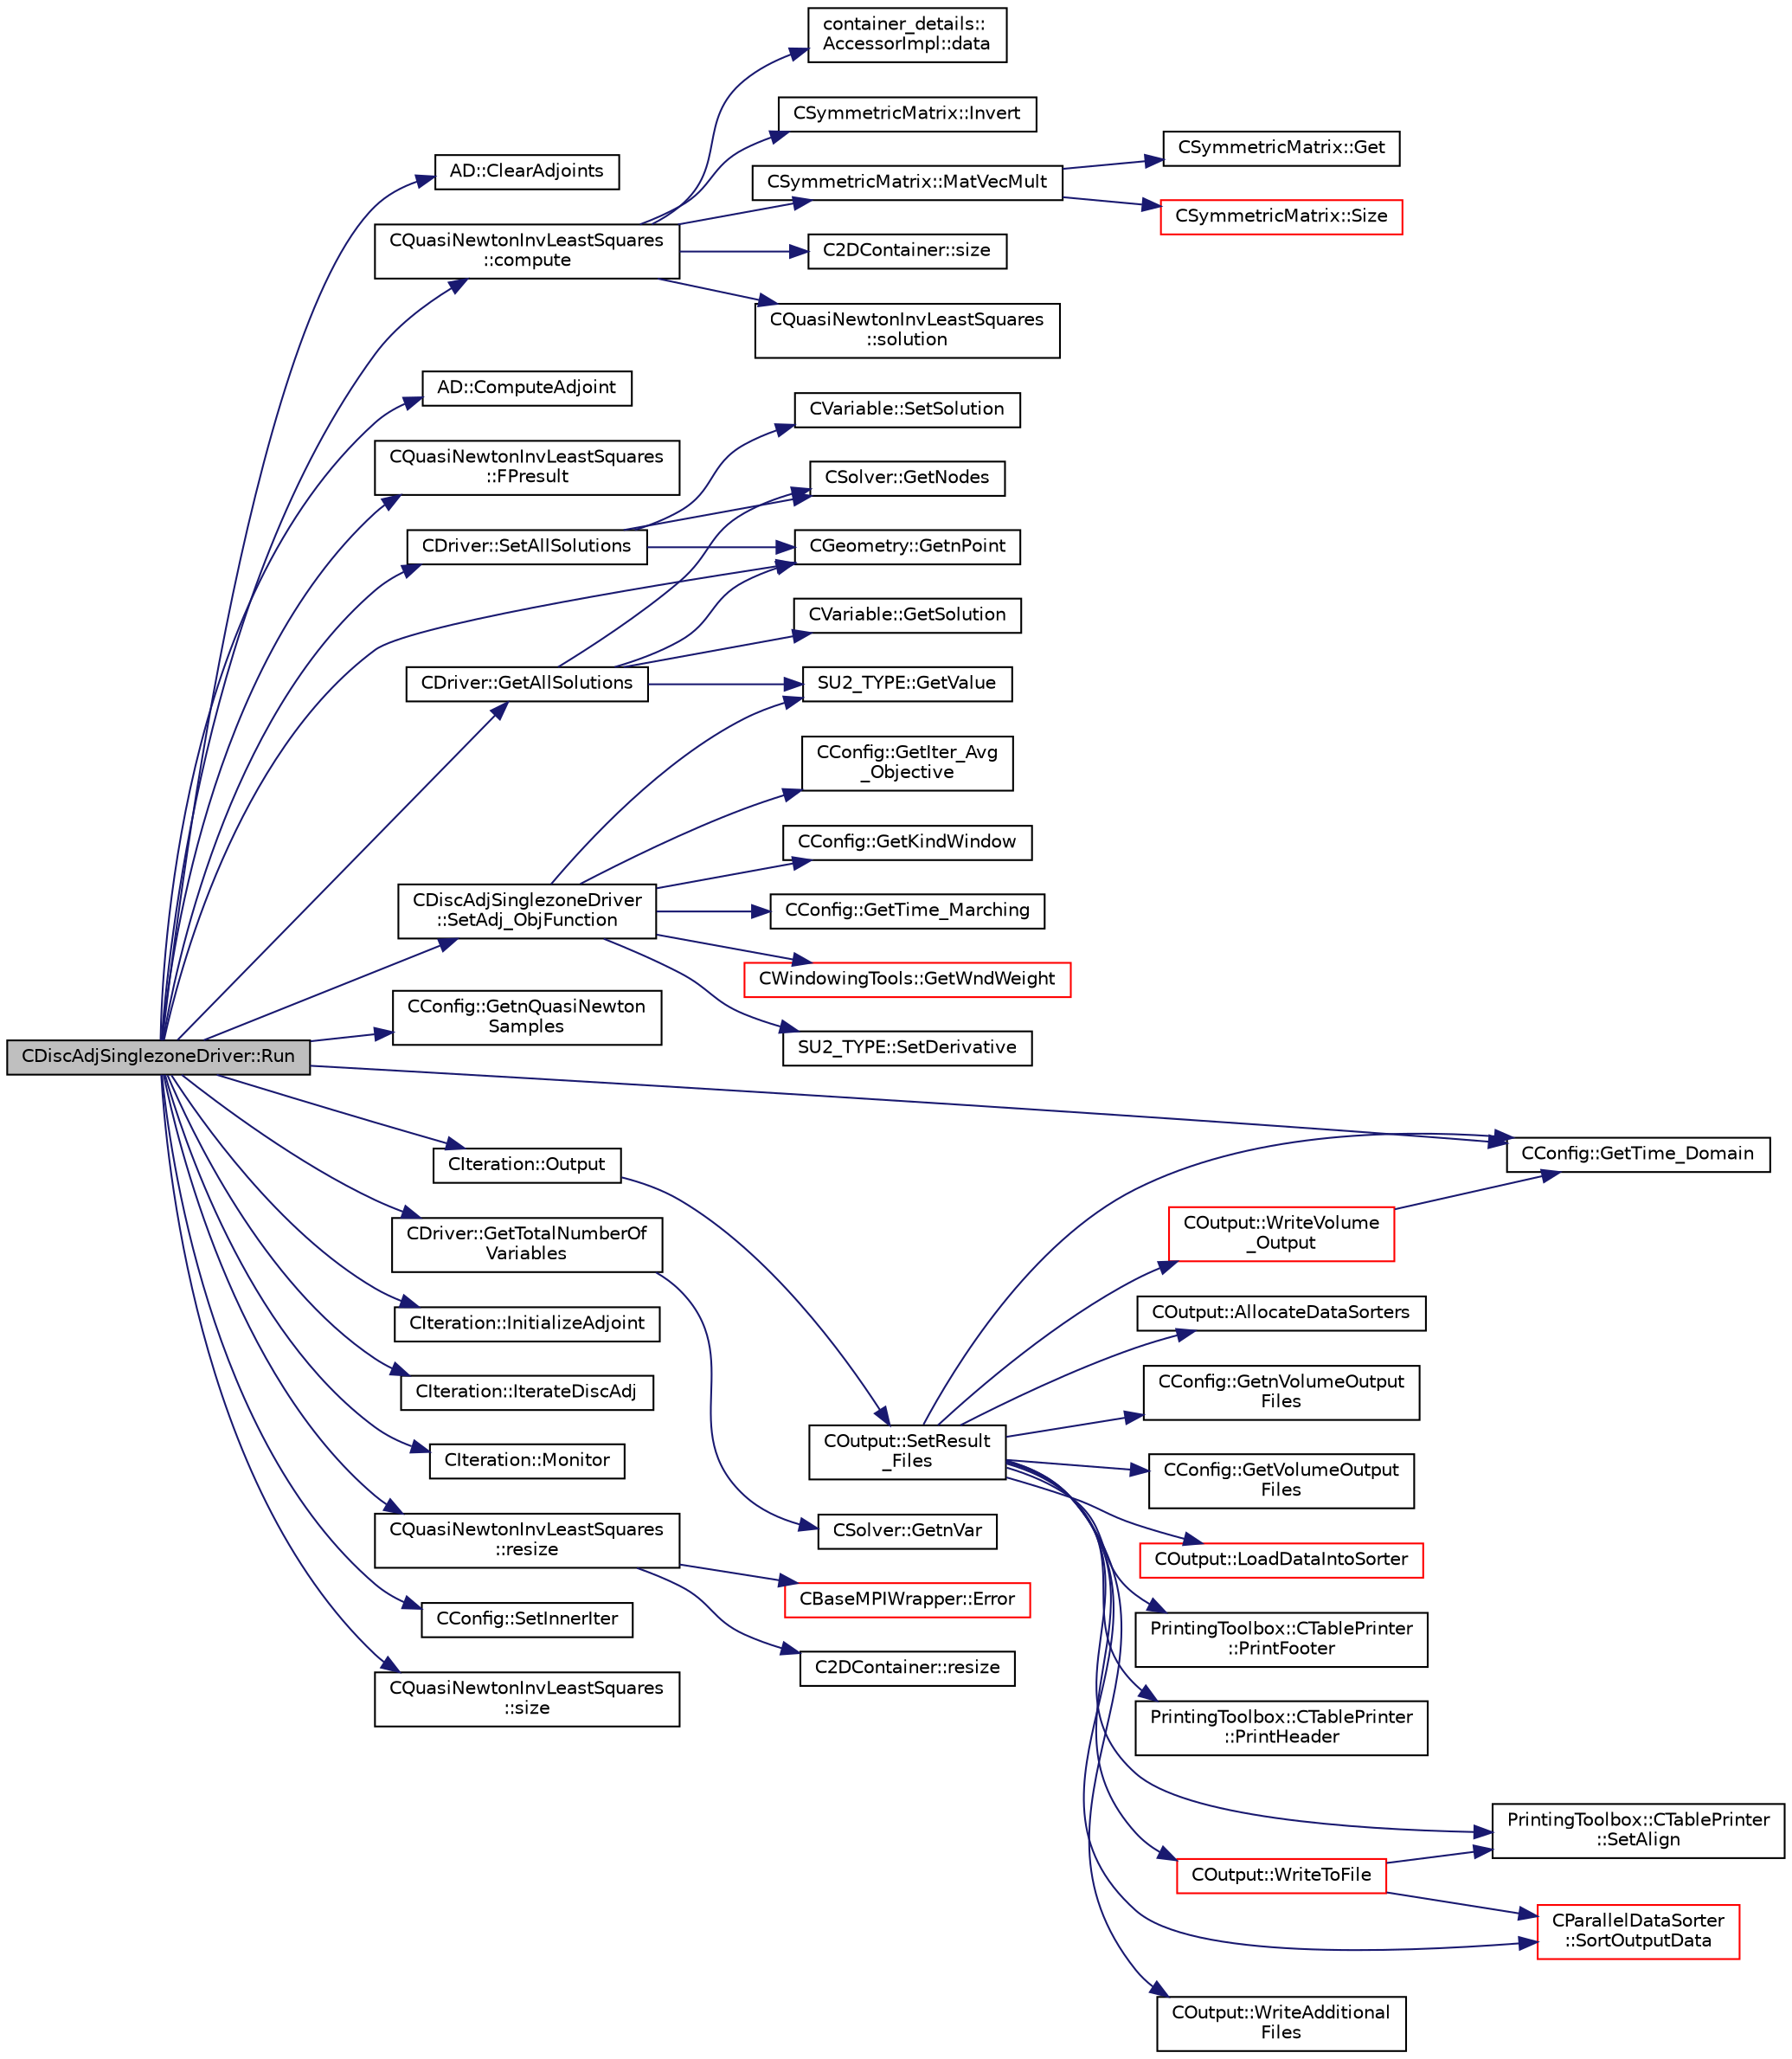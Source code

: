digraph "CDiscAdjSinglezoneDriver::Run"
{
 // LATEX_PDF_SIZE
  edge [fontname="Helvetica",fontsize="10",labelfontname="Helvetica",labelfontsize="10"];
  node [fontname="Helvetica",fontsize="10",shape=record];
  rankdir="LR";
  Node1 [label="CDiscAdjSinglezoneDriver::Run",height=0.2,width=0.4,color="black", fillcolor="grey75", style="filled", fontcolor="black",tooltip="Run a single iteration of the discrete adjoint solver with a single zone."];
  Node1 -> Node2 [color="midnightblue",fontsize="10",style="solid",fontname="Helvetica"];
  Node2 [label="AD::ClearAdjoints",height=0.2,width=0.4,color="black", fillcolor="white", style="filled",URL="$namespaceAD.html#a6ccf47c72e8115f9e31054b4c06271c4",tooltip="Clears the currently stored adjoints but keeps the computational graph."];
  Node1 -> Node3 [color="midnightblue",fontsize="10",style="solid",fontname="Helvetica"];
  Node3 [label="CQuasiNewtonInvLeastSquares\l::compute",height=0.2,width=0.4,color="black", fillcolor="white", style="filled",URL="$classCQuasiNewtonInvLeastSquares.html#a9cf36fbf61ace586d66282fca6cb8659",tooltip="Compute and return a new approximation."];
  Node3 -> Node4 [color="midnightblue",fontsize="10",style="solid",fontname="Helvetica"];
  Node4 [label="container_details::\lAccessorImpl::data",height=0.2,width=0.4,color="black", fillcolor="white", style="filled",URL="$classcontainer__details_1_1AccessorImpl.html#a5b5318f7212e57c13e464c398f74b3d5",tooltip=" "];
  Node3 -> Node5 [color="midnightblue",fontsize="10",style="solid",fontname="Helvetica"];
  Node5 [label="CSymmetricMatrix::Invert",height=0.2,width=0.4,color="black", fillcolor="white", style="filled",URL="$classCSymmetricMatrix.html#a226d6d78097c20c3e3b06de6a5103405",tooltip=" "];
  Node3 -> Node6 [color="midnightblue",fontsize="10",style="solid",fontname="Helvetica"];
  Node6 [label="CSymmetricMatrix::MatVecMult",height=0.2,width=0.4,color="black", fillcolor="white", style="filled",URL="$classCSymmetricMatrix.html#a133eb094e8f94297c53e592b8917b803",tooltip=" "];
  Node6 -> Node7 [color="midnightblue",fontsize="10",style="solid",fontname="Helvetica"];
  Node7 [label="CSymmetricMatrix::Get",height=0.2,width=0.4,color="black", fillcolor="white", style="filled",URL="$classCSymmetricMatrix.html#a4b5881171146f9a92ad2e50204c122b7",tooltip=" "];
  Node6 -> Node8 [color="midnightblue",fontsize="10",style="solid",fontname="Helvetica"];
  Node8 [label="CSymmetricMatrix::Size",height=0.2,width=0.4,color="red", fillcolor="white", style="filled",URL="$classCSymmetricMatrix.html#af477e6335954547a391398ac8a46754c",tooltip=" "];
  Node3 -> Node10 [color="midnightblue",fontsize="10",style="solid",fontname="Helvetica"];
  Node10 [label="C2DContainer::size",height=0.2,width=0.4,color="black", fillcolor="white", style="filled",URL="$classC2DContainer.html#a8278113dbcf54123f9852e7e44583759",tooltip=" "];
  Node3 -> Node11 [color="midnightblue",fontsize="10",style="solid",fontname="Helvetica"];
  Node11 [label="CQuasiNewtonInvLeastSquares\l::solution",height=0.2,width=0.4,color="black", fillcolor="white", style="filled",URL="$classCQuasiNewtonInvLeastSquares.html#ad3d88448aed8269605a3df6f07b1c03b",tooltip="Access the current solution approximation."];
  Node1 -> Node12 [color="midnightblue",fontsize="10",style="solid",fontname="Helvetica"];
  Node12 [label="AD::ComputeAdjoint",height=0.2,width=0.4,color="black", fillcolor="white", style="filled",URL="$namespaceAD.html#a02ec06d93629cdd0724d268318d4dfe7",tooltip="Computes the adjoints, i.e. the derivatives of the output with respect to the input variables."];
  Node1 -> Node13 [color="midnightblue",fontsize="10",style="solid",fontname="Helvetica"];
  Node13 [label="CQuasiNewtonInvLeastSquares\l::FPresult",height=0.2,width=0.4,color="black", fillcolor="white", style="filled",URL="$classCQuasiNewtonInvLeastSquares.html#ae5e98ac5cf3881569c12fdcdfdc41387",tooltip="Access the current fixed-point result."];
  Node1 -> Node14 [color="midnightblue",fontsize="10",style="solid",fontname="Helvetica"];
  Node14 [label="CDriver::GetAllSolutions",height=0.2,width=0.4,color="black", fillcolor="white", style="filled",URL="$classCDriver.html#a0501df3d3cf150fc74e2a4f8c2c2dae8",tooltip="Get the solution of all solvers (adjoint or primal) in a zone."];
  Node14 -> Node15 [color="midnightblue",fontsize="10",style="solid",fontname="Helvetica"];
  Node15 [label="CSolver::GetNodes",height=0.2,width=0.4,color="black", fillcolor="white", style="filled",URL="$classCSolver.html#af3198e52a2ea377bb765647b5e697197",tooltip="Allow outside access to the nodes of the solver, containing conservatives, primitives,..."];
  Node14 -> Node16 [color="midnightblue",fontsize="10",style="solid",fontname="Helvetica"];
  Node16 [label="CGeometry::GetnPoint",height=0.2,width=0.4,color="black", fillcolor="white", style="filled",URL="$classCGeometry.html#a275fb07cd99ab79d7a04b4862280169d",tooltip="Get number of points."];
  Node14 -> Node17 [color="midnightblue",fontsize="10",style="solid",fontname="Helvetica"];
  Node17 [label="CVariable::GetSolution",height=0.2,width=0.4,color="black", fillcolor="white", style="filled",URL="$classCVariable.html#a261483e39c23c1de7cb9aea7e917c121",tooltip="Get the solution."];
  Node14 -> Node18 [color="midnightblue",fontsize="10",style="solid",fontname="Helvetica"];
  Node18 [label="SU2_TYPE::GetValue",height=0.2,width=0.4,color="black", fillcolor="white", style="filled",URL="$namespaceSU2__TYPE.html#adf52a59d6f4e578f7915ec9abbf7cb22",tooltip="Get the (primitive) value of the datatype (needs to be specialized for active types)."];
  Node1 -> Node16 [color="midnightblue",fontsize="10",style="solid",fontname="Helvetica"];
  Node1 -> Node19 [color="midnightblue",fontsize="10",style="solid",fontname="Helvetica"];
  Node19 [label="CConfig::GetnQuasiNewton\lSamples",height=0.2,width=0.4,color="black", fillcolor="white", style="filled",URL="$classCConfig.html#a95e078f185a73415b5bfa737acae2d9b",tooltip="Get the number of samples used in quasi-Newton methods."];
  Node1 -> Node20 [color="midnightblue",fontsize="10",style="solid",fontname="Helvetica"];
  Node20 [label="CConfig::GetTime_Domain",height=0.2,width=0.4,color="black", fillcolor="white", style="filled",URL="$classCConfig.html#a85d2e3cf43b77c63642c40c235b853f3",tooltip="Check if the multizone problem is solved for time domain."];
  Node1 -> Node21 [color="midnightblue",fontsize="10",style="solid",fontname="Helvetica"];
  Node21 [label="CDriver::GetTotalNumberOf\lVariables",height=0.2,width=0.4,color="black", fillcolor="white", style="filled",URL="$classCDriver.html#a05b0b42d3a06f92f6c8a645bc9a5927d",tooltip="Sum the number of primal or adjoint variables for all solvers in a given zone."];
  Node21 -> Node22 [color="midnightblue",fontsize="10",style="solid",fontname="Helvetica"];
  Node22 [label="CSolver::GetnVar",height=0.2,width=0.4,color="black", fillcolor="white", style="filled",URL="$classCSolver.html#a0d5dd4e8f99684cfcc50560fd6684c35",tooltip="Get the number of variables of the problem."];
  Node1 -> Node23 [color="midnightblue",fontsize="10",style="solid",fontname="Helvetica"];
  Node23 [label="CIteration::InitializeAdjoint",height=0.2,width=0.4,color="black", fillcolor="white", style="filled",URL="$classCIteration.html#a18fa7f7314e6b88f8c69e4fee4ba0f11",tooltip=" "];
  Node1 -> Node24 [color="midnightblue",fontsize="10",style="solid",fontname="Helvetica"];
  Node24 [label="CIteration::IterateDiscAdj",height=0.2,width=0.4,color="black", fillcolor="white", style="filled",URL="$classCIteration.html#a12a5de315a443df924d6ff337ea819f3",tooltip="A virtual member."];
  Node1 -> Node25 [color="midnightblue",fontsize="10",style="solid",fontname="Helvetica"];
  Node25 [label="CIteration::Monitor",height=0.2,width=0.4,color="black", fillcolor="white", style="filled",URL="$classCIteration.html#adce4676bfff578335787fdb9437f1d00",tooltip="A virtual member."];
  Node1 -> Node26 [color="midnightblue",fontsize="10",style="solid",fontname="Helvetica"];
  Node26 [label="CIteration::Output",height=0.2,width=0.4,color="black", fillcolor="white", style="filled",URL="$classCIteration.html#a81703988a52c42fd644506cd2009c8e1",tooltip="A virtual member."];
  Node26 -> Node27 [color="midnightblue",fontsize="10",style="solid",fontname="Helvetica"];
  Node27 [label="COutput::SetResult\l_Files",height=0.2,width=0.4,color="black", fillcolor="white", style="filled",URL="$classCOutput.html#a8cae0e94e8769f55d5865df600acbc2f",tooltip="Loop through all requested output files and write the volume output data."];
  Node27 -> Node28 [color="midnightblue",fontsize="10",style="solid",fontname="Helvetica"];
  Node28 [label="COutput::AllocateDataSorters",height=0.2,width=0.4,color="black", fillcolor="white", style="filled",URL="$classCOutput.html#a576a9991a81b18368a1f8ad09b8c65cf",tooltip="Allocates the data sorters if necessary."];
  Node27 -> Node29 [color="midnightblue",fontsize="10",style="solid",fontname="Helvetica"];
  Node29 [label="CConfig::GetnVolumeOutput\lFiles",height=0.2,width=0.4,color="black", fillcolor="white", style="filled",URL="$classCConfig.html#a2298deab9cdc00a1c09f6e7cf6c8e07c",tooltip="GetnVolumeOutputFiles."];
  Node27 -> Node20 [color="midnightblue",fontsize="10",style="solid",fontname="Helvetica"];
  Node27 -> Node30 [color="midnightblue",fontsize="10",style="solid",fontname="Helvetica"];
  Node30 [label="CConfig::GetVolumeOutput\lFiles",height=0.2,width=0.4,color="black", fillcolor="white", style="filled",URL="$classCConfig.html#adfae5472df18b9be89665c415e0061df",tooltip="GetVolumeOutputFiles."];
  Node27 -> Node31 [color="midnightblue",fontsize="10",style="solid",fontname="Helvetica"];
  Node31 [label="COutput::LoadDataIntoSorter",height=0.2,width=0.4,color="red", fillcolor="white", style="filled",URL="$classCOutput.html#ac54efb9d794c522e1bef6cb4ed0d5b9f",tooltip="Load up the values of the requested volume fields into ::Local_Data array."];
  Node27 -> Node43 [color="midnightblue",fontsize="10",style="solid",fontname="Helvetica"];
  Node43 [label="PrintingToolbox::CTablePrinter\l::PrintFooter",height=0.2,width=0.4,color="black", fillcolor="white", style="filled",URL="$classPrintingToolbox_1_1CTablePrinter.html#ac1bc6229daf9b3181de565905281ee2a",tooltip="Print the footer."];
  Node27 -> Node44 [color="midnightblue",fontsize="10",style="solid",fontname="Helvetica"];
  Node44 [label="PrintingToolbox::CTablePrinter\l::PrintHeader",height=0.2,width=0.4,color="black", fillcolor="white", style="filled",URL="$classPrintingToolbox_1_1CTablePrinter.html#a475fafce69bdc78e973a2546e6e6be76",tooltip="Print the header."];
  Node27 -> Node45 [color="midnightblue",fontsize="10",style="solid",fontname="Helvetica"];
  Node45 [label="PrintingToolbox::CTablePrinter\l::SetAlign",height=0.2,width=0.4,color="black", fillcolor="white", style="filled",URL="$classPrintingToolbox_1_1CTablePrinter.html#ad3691499a7bfa024bf97a7fc00ef33c7",tooltip="Set the alignment of the table entries (CENTER only works for the header at the moment)."];
  Node27 -> Node46 [color="midnightblue",fontsize="10",style="solid",fontname="Helvetica"];
  Node46 [label="CParallelDataSorter\l::SortOutputData",height=0.2,width=0.4,color="red", fillcolor="white", style="filled",URL="$classCParallelDataSorter.html#a44dd56ef2671d15e21eacf3fda758a83",tooltip="Sort the output data for each grid node into a linear partitioning across all processors."];
  Node27 -> Node49 [color="midnightblue",fontsize="10",style="solid",fontname="Helvetica"];
  Node49 [label="COutput::WriteAdditional\lFiles",height=0.2,width=0.4,color="black", fillcolor="white", style="filled",URL="$classCOutput.html#a62857be8ebc907de66597e5ce40d9434",tooltip="Write any additional files defined for the current solver."];
  Node27 -> Node50 [color="midnightblue",fontsize="10",style="solid",fontname="Helvetica"];
  Node50 [label="COutput::WriteToFile",height=0.2,width=0.4,color="red", fillcolor="white", style="filled",URL="$classCOutput.html#a153a24cacc90f827f1e8751815764a4c",tooltip="Allocates the appropriate file writer based on the chosen format and writes sorted data to file."];
  Node50 -> Node45 [color="midnightblue",fontsize="10",style="solid",fontname="Helvetica"];
  Node50 -> Node46 [color="midnightblue",fontsize="10",style="solid",fontname="Helvetica"];
  Node27 -> Node101 [color="midnightblue",fontsize="10",style="solid",fontname="Helvetica"];
  Node101 [label="COutput::WriteVolume\l_Output",height=0.2,width=0.4,color="red", fillcolor="white", style="filled",URL="$classCOutput.html#a7dea2b1585cb6171cf95b81eb93440cc",tooltip="Determines if the the volume output should be written."];
  Node101 -> Node20 [color="midnightblue",fontsize="10",style="solid",fontname="Helvetica"];
  Node1 -> Node103 [color="midnightblue",fontsize="10",style="solid",fontname="Helvetica"];
  Node103 [label="CQuasiNewtonInvLeastSquares\l::resize",height=0.2,width=0.4,color="black", fillcolor="white", style="filled",URL="$classCQuasiNewtonInvLeastSquares.html#aab0a971466af3c5c8a0733c5211e7279",tooltip="Resize the object."];
  Node103 -> Node58 [color="midnightblue",fontsize="10",style="solid",fontname="Helvetica"];
  Node58 [label="CBaseMPIWrapper::Error",height=0.2,width=0.4,color="red", fillcolor="white", style="filled",URL="$classCBaseMPIWrapper.html#a04457c47629bda56704e6a8804833eeb",tooltip=" "];
  Node103 -> Node104 [color="midnightblue",fontsize="10",style="solid",fontname="Helvetica"];
  Node104 [label="C2DContainer::resize",height=0.2,width=0.4,color="black", fillcolor="white", style="filled",URL="$classC2DContainer.html#adefb48b593f76aa322e228fea8f76127",tooltip="Request a change of size."];
  Node1 -> Node105 [color="midnightblue",fontsize="10",style="solid",fontname="Helvetica"];
  Node105 [label="CDiscAdjSinglezoneDriver\l::SetAdj_ObjFunction",height=0.2,width=0.4,color="black", fillcolor="white", style="filled",URL="$classCDiscAdjSinglezoneDriver.html#a0571875142f9cd223d696bc10d4d1c9e",tooltip="Initialize the adjoint value of the objective function."];
  Node105 -> Node106 [color="midnightblue",fontsize="10",style="solid",fontname="Helvetica"];
  Node106 [label="CConfig::GetIter_Avg\l_Objective",height=0.2,width=0.4,color="black", fillcolor="white", style="filled",URL="$classCConfig.html#a19e72bc6263b2a0f581a9bee82bb82d2",tooltip="Number of iterations to average (reverse time integration)."];
  Node105 -> Node107 [color="midnightblue",fontsize="10",style="solid",fontname="Helvetica"];
  Node107 [label="CConfig::GetKindWindow",height=0.2,width=0.4,color="black", fillcolor="white", style="filled",URL="$classCConfig.html#ade88b12b751446e55c47e542ce4ae764",tooltip="Get Index of the window function used as weight in the cost functional."];
  Node105 -> Node108 [color="midnightblue",fontsize="10",style="solid",fontname="Helvetica"];
  Node108 [label="CConfig::GetTime_Marching",height=0.2,width=0.4,color="black", fillcolor="white", style="filled",URL="$classCConfig.html#ac47e04d76ce865893a94dcedd3c9b6a5",tooltip="Provides information about the time integration, and change the write in the output files information..."];
  Node105 -> Node18 [color="midnightblue",fontsize="10",style="solid",fontname="Helvetica"];
  Node105 -> Node109 [color="midnightblue",fontsize="10",style="solid",fontname="Helvetica"];
  Node109 [label="CWindowingTools::GetWndWeight",height=0.2,width=0.4,color="red", fillcolor="white", style="filled",URL="$classCWindowingTools.html#a9129498e6544bd3ebe300d5e10bf0bad",tooltip="Returns the value of a windowing function given by windowId at time-step curTimeIter with given time-..."];
  Node105 -> Node113 [color="midnightblue",fontsize="10",style="solid",fontname="Helvetica"];
  Node113 [label="SU2_TYPE::SetDerivative",height=0.2,width=0.4,color="black", fillcolor="white", style="filled",URL="$namespaceSU2__TYPE.html#ab0b85db43e1495ffbb0f2c823f24935e",tooltip="Set the derivative value of the datatype (needs to be implemented for each new type)."];
  Node1 -> Node114 [color="midnightblue",fontsize="10",style="solid",fontname="Helvetica"];
  Node114 [label="CDriver::SetAllSolutions",height=0.2,width=0.4,color="black", fillcolor="white", style="filled",URL="$classCDriver.html#a837665d06bbba72637c54cd7316d766c",tooltip="Set the solution of all solvers (adjoint or primal) in a zone."];
  Node114 -> Node15 [color="midnightblue",fontsize="10",style="solid",fontname="Helvetica"];
  Node114 -> Node16 [color="midnightblue",fontsize="10",style="solid",fontname="Helvetica"];
  Node114 -> Node115 [color="midnightblue",fontsize="10",style="solid",fontname="Helvetica"];
  Node115 [label="CVariable::SetSolution",height=0.2,width=0.4,color="black", fillcolor="white", style="filled",URL="$classCVariable.html#a22fbbd7bc6491672843000644a05c6a5",tooltip="Set the value of the solution, all variables."];
  Node1 -> Node116 [color="midnightblue",fontsize="10",style="solid",fontname="Helvetica"];
  Node116 [label="CConfig::SetInnerIter",height=0.2,width=0.4,color="black", fillcolor="white", style="filled",URL="$classCConfig.html#af57608dd44a9211af952763a67cbb2dc",tooltip="Set the current FSI iteration number."];
  Node1 -> Node117 [color="midnightblue",fontsize="10",style="solid",fontname="Helvetica"];
  Node117 [label="CQuasiNewtonInvLeastSquares\l::size",height=0.2,width=0.4,color="black", fillcolor="white", style="filled",URL="$classCQuasiNewtonInvLeastSquares.html#a29f13a787ff2d4b222b9a64d371129f7",tooltip="Size of the object, the number of samples."];
}
